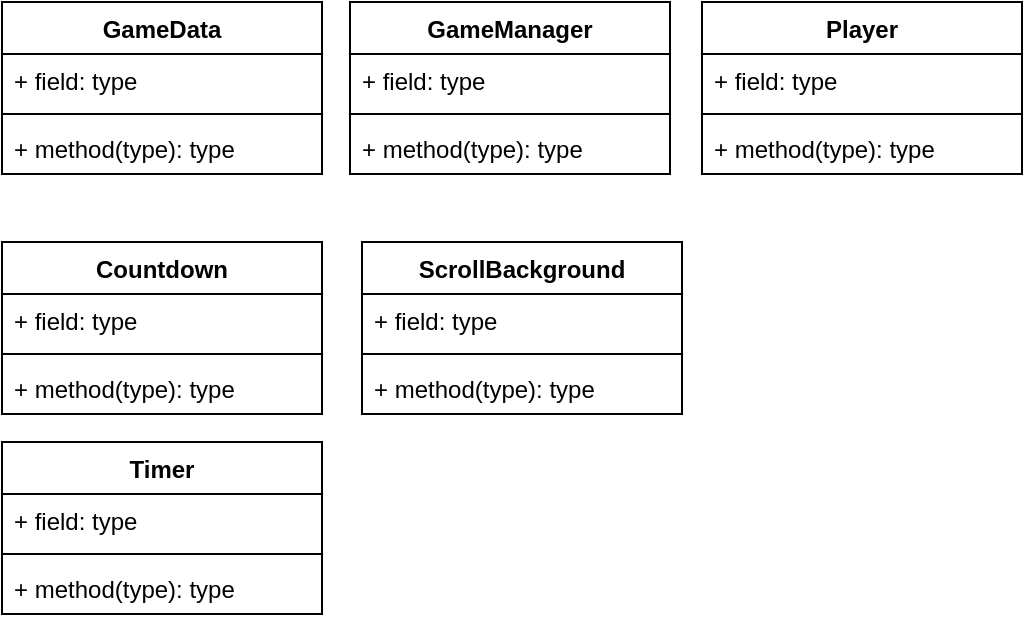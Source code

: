 <mxfile version="16.2.4" type="device"><diagram id="C5RBs43oDa-KdzZeNtuy" name="Page-1"><mxGraphModel dx="1422" dy="717" grid="1" gridSize="10" guides="1" tooltips="1" connect="1" arrows="1" fold="1" page="1" pageScale="1" pageWidth="827" pageHeight="1169" math="0" shadow="0"><root><mxCell id="WIyWlLk6GJQsqaUBKTNV-0"/><mxCell id="WIyWlLk6GJQsqaUBKTNV-1" parent="WIyWlLk6GJQsqaUBKTNV-0"/><mxCell id="hwKN8RiMKwfr6QKhIiYF-0" value="GameData" style="swimlane;fontStyle=1;align=center;verticalAlign=top;childLayout=stackLayout;horizontal=1;startSize=26;horizontalStack=0;resizeParent=1;resizeParentMax=0;resizeLast=0;collapsible=1;marginBottom=0;" vertex="1" parent="WIyWlLk6GJQsqaUBKTNV-1"><mxGeometry x="160" y="180" width="160" height="86" as="geometry"/></mxCell><mxCell id="hwKN8RiMKwfr6QKhIiYF-1" value="+ field: type" style="text;strokeColor=none;fillColor=none;align=left;verticalAlign=top;spacingLeft=4;spacingRight=4;overflow=hidden;rotatable=0;points=[[0,0.5],[1,0.5]];portConstraint=eastwest;" vertex="1" parent="hwKN8RiMKwfr6QKhIiYF-0"><mxGeometry y="26" width="160" height="26" as="geometry"/></mxCell><mxCell id="hwKN8RiMKwfr6QKhIiYF-2" value="" style="line;strokeWidth=1;fillColor=none;align=left;verticalAlign=middle;spacingTop=-1;spacingLeft=3;spacingRight=3;rotatable=0;labelPosition=right;points=[];portConstraint=eastwest;" vertex="1" parent="hwKN8RiMKwfr6QKhIiYF-0"><mxGeometry y="52" width="160" height="8" as="geometry"/></mxCell><mxCell id="hwKN8RiMKwfr6QKhIiYF-3" value="+ method(type): type" style="text;strokeColor=none;fillColor=none;align=left;verticalAlign=top;spacingLeft=4;spacingRight=4;overflow=hidden;rotatable=0;points=[[0,0.5],[1,0.5]];portConstraint=eastwest;" vertex="1" parent="hwKN8RiMKwfr6QKhIiYF-0"><mxGeometry y="60" width="160" height="26" as="geometry"/></mxCell><mxCell id="hwKN8RiMKwfr6QKhIiYF-4" value="GameManager" style="swimlane;fontStyle=1;align=center;verticalAlign=top;childLayout=stackLayout;horizontal=1;startSize=26;horizontalStack=0;resizeParent=1;resizeParentMax=0;resizeLast=0;collapsible=1;marginBottom=0;" vertex="1" parent="WIyWlLk6GJQsqaUBKTNV-1"><mxGeometry x="334" y="180" width="160" height="86" as="geometry"/></mxCell><mxCell id="hwKN8RiMKwfr6QKhIiYF-5" value="+ field: type" style="text;strokeColor=none;fillColor=none;align=left;verticalAlign=top;spacingLeft=4;spacingRight=4;overflow=hidden;rotatable=0;points=[[0,0.5],[1,0.5]];portConstraint=eastwest;" vertex="1" parent="hwKN8RiMKwfr6QKhIiYF-4"><mxGeometry y="26" width="160" height="26" as="geometry"/></mxCell><mxCell id="hwKN8RiMKwfr6QKhIiYF-6" value="" style="line;strokeWidth=1;fillColor=none;align=left;verticalAlign=middle;spacingTop=-1;spacingLeft=3;spacingRight=3;rotatable=0;labelPosition=right;points=[];portConstraint=eastwest;" vertex="1" parent="hwKN8RiMKwfr6QKhIiYF-4"><mxGeometry y="52" width="160" height="8" as="geometry"/></mxCell><mxCell id="hwKN8RiMKwfr6QKhIiYF-7" value="+ method(type): type" style="text;strokeColor=none;fillColor=none;align=left;verticalAlign=top;spacingLeft=4;spacingRight=4;overflow=hidden;rotatable=0;points=[[0,0.5],[1,0.5]];portConstraint=eastwest;" vertex="1" parent="hwKN8RiMKwfr6QKhIiYF-4"><mxGeometry y="60" width="160" height="26" as="geometry"/></mxCell><mxCell id="hwKN8RiMKwfr6QKhIiYF-8" value="Player" style="swimlane;fontStyle=1;align=center;verticalAlign=top;childLayout=stackLayout;horizontal=1;startSize=26;horizontalStack=0;resizeParent=1;resizeParentMax=0;resizeLast=0;collapsible=1;marginBottom=0;" vertex="1" parent="WIyWlLk6GJQsqaUBKTNV-1"><mxGeometry x="510" y="180" width="160" height="86" as="geometry"/></mxCell><mxCell id="hwKN8RiMKwfr6QKhIiYF-9" value="+ field: type" style="text;strokeColor=none;fillColor=none;align=left;verticalAlign=top;spacingLeft=4;spacingRight=4;overflow=hidden;rotatable=0;points=[[0,0.5],[1,0.5]];portConstraint=eastwest;" vertex="1" parent="hwKN8RiMKwfr6QKhIiYF-8"><mxGeometry y="26" width="160" height="26" as="geometry"/></mxCell><mxCell id="hwKN8RiMKwfr6QKhIiYF-10" value="" style="line;strokeWidth=1;fillColor=none;align=left;verticalAlign=middle;spacingTop=-1;spacingLeft=3;spacingRight=3;rotatable=0;labelPosition=right;points=[];portConstraint=eastwest;" vertex="1" parent="hwKN8RiMKwfr6QKhIiYF-8"><mxGeometry y="52" width="160" height="8" as="geometry"/></mxCell><mxCell id="hwKN8RiMKwfr6QKhIiYF-11" value="+ method(type): type" style="text;strokeColor=none;fillColor=none;align=left;verticalAlign=top;spacingLeft=4;spacingRight=4;overflow=hidden;rotatable=0;points=[[0,0.5],[1,0.5]];portConstraint=eastwest;" vertex="1" parent="hwKN8RiMKwfr6QKhIiYF-8"><mxGeometry y="60" width="160" height="26" as="geometry"/></mxCell><mxCell id="hwKN8RiMKwfr6QKhIiYF-12" value="Countdown" style="swimlane;fontStyle=1;align=center;verticalAlign=top;childLayout=stackLayout;horizontal=1;startSize=26;horizontalStack=0;resizeParent=1;resizeParentMax=0;resizeLast=0;collapsible=1;marginBottom=0;" vertex="1" parent="WIyWlLk6GJQsqaUBKTNV-1"><mxGeometry x="160" y="300" width="160" height="86" as="geometry"/></mxCell><mxCell id="hwKN8RiMKwfr6QKhIiYF-13" value="+ field: type" style="text;strokeColor=none;fillColor=none;align=left;verticalAlign=top;spacingLeft=4;spacingRight=4;overflow=hidden;rotatable=0;points=[[0,0.5],[1,0.5]];portConstraint=eastwest;" vertex="1" parent="hwKN8RiMKwfr6QKhIiYF-12"><mxGeometry y="26" width="160" height="26" as="geometry"/></mxCell><mxCell id="hwKN8RiMKwfr6QKhIiYF-14" value="" style="line;strokeWidth=1;fillColor=none;align=left;verticalAlign=middle;spacingTop=-1;spacingLeft=3;spacingRight=3;rotatable=0;labelPosition=right;points=[];portConstraint=eastwest;" vertex="1" parent="hwKN8RiMKwfr6QKhIiYF-12"><mxGeometry y="52" width="160" height="8" as="geometry"/></mxCell><mxCell id="hwKN8RiMKwfr6QKhIiYF-15" value="+ method(type): type" style="text;strokeColor=none;fillColor=none;align=left;verticalAlign=top;spacingLeft=4;spacingRight=4;overflow=hidden;rotatable=0;points=[[0,0.5],[1,0.5]];portConstraint=eastwest;" vertex="1" parent="hwKN8RiMKwfr6QKhIiYF-12"><mxGeometry y="60" width="160" height="26" as="geometry"/></mxCell><mxCell id="hwKN8RiMKwfr6QKhIiYF-16" value="ScrollBackground" style="swimlane;fontStyle=1;align=center;verticalAlign=top;childLayout=stackLayout;horizontal=1;startSize=26;horizontalStack=0;resizeParent=1;resizeParentMax=0;resizeLast=0;collapsible=1;marginBottom=0;" vertex="1" parent="WIyWlLk6GJQsqaUBKTNV-1"><mxGeometry x="340" y="300" width="160" height="86" as="geometry"/></mxCell><mxCell id="hwKN8RiMKwfr6QKhIiYF-17" value="+ field: type" style="text;strokeColor=none;fillColor=none;align=left;verticalAlign=top;spacingLeft=4;spacingRight=4;overflow=hidden;rotatable=0;points=[[0,0.5],[1,0.5]];portConstraint=eastwest;" vertex="1" parent="hwKN8RiMKwfr6QKhIiYF-16"><mxGeometry y="26" width="160" height="26" as="geometry"/></mxCell><mxCell id="hwKN8RiMKwfr6QKhIiYF-18" value="" style="line;strokeWidth=1;fillColor=none;align=left;verticalAlign=middle;spacingTop=-1;spacingLeft=3;spacingRight=3;rotatable=0;labelPosition=right;points=[];portConstraint=eastwest;" vertex="1" parent="hwKN8RiMKwfr6QKhIiYF-16"><mxGeometry y="52" width="160" height="8" as="geometry"/></mxCell><mxCell id="hwKN8RiMKwfr6QKhIiYF-19" value="+ method(type): type" style="text;strokeColor=none;fillColor=none;align=left;verticalAlign=top;spacingLeft=4;spacingRight=4;overflow=hidden;rotatable=0;points=[[0,0.5],[1,0.5]];portConstraint=eastwest;" vertex="1" parent="hwKN8RiMKwfr6QKhIiYF-16"><mxGeometry y="60" width="160" height="26" as="geometry"/></mxCell><mxCell id="hwKN8RiMKwfr6QKhIiYF-20" value="Timer" style="swimlane;fontStyle=1;align=center;verticalAlign=top;childLayout=stackLayout;horizontal=1;startSize=26;horizontalStack=0;resizeParent=1;resizeParentMax=0;resizeLast=0;collapsible=1;marginBottom=0;" vertex="1" parent="WIyWlLk6GJQsqaUBKTNV-1"><mxGeometry x="160" y="400" width="160" height="86" as="geometry"/></mxCell><mxCell id="hwKN8RiMKwfr6QKhIiYF-21" value="+ field: type" style="text;strokeColor=none;fillColor=none;align=left;verticalAlign=top;spacingLeft=4;spacingRight=4;overflow=hidden;rotatable=0;points=[[0,0.5],[1,0.5]];portConstraint=eastwest;" vertex="1" parent="hwKN8RiMKwfr6QKhIiYF-20"><mxGeometry y="26" width="160" height="26" as="geometry"/></mxCell><mxCell id="hwKN8RiMKwfr6QKhIiYF-22" value="" style="line;strokeWidth=1;fillColor=none;align=left;verticalAlign=middle;spacingTop=-1;spacingLeft=3;spacingRight=3;rotatable=0;labelPosition=right;points=[];portConstraint=eastwest;" vertex="1" parent="hwKN8RiMKwfr6QKhIiYF-20"><mxGeometry y="52" width="160" height="8" as="geometry"/></mxCell><mxCell id="hwKN8RiMKwfr6QKhIiYF-23" value="+ method(type): type" style="text;strokeColor=none;fillColor=none;align=left;verticalAlign=top;spacingLeft=4;spacingRight=4;overflow=hidden;rotatable=0;points=[[0,0.5],[1,0.5]];portConstraint=eastwest;" vertex="1" parent="hwKN8RiMKwfr6QKhIiYF-20"><mxGeometry y="60" width="160" height="26" as="geometry"/></mxCell></root></mxGraphModel></diagram></mxfile>